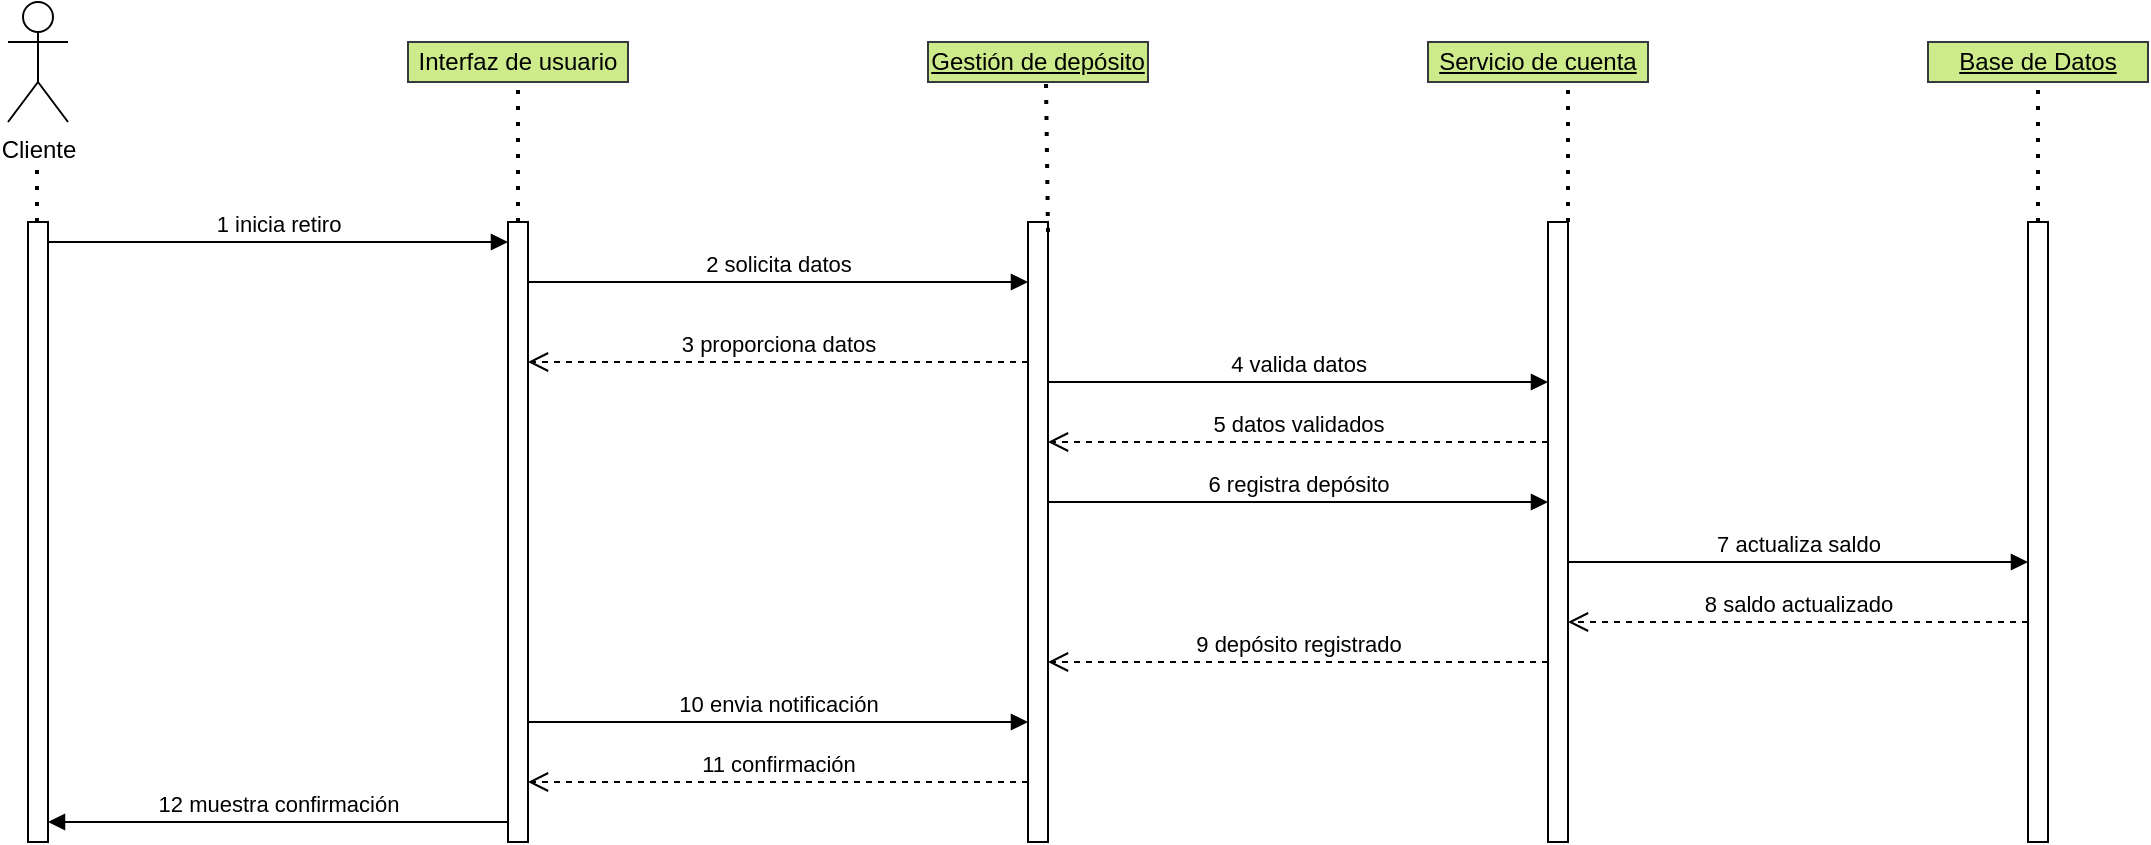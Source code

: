 <mxfile version="24.7.17">
  <diagram name="Página-1" id="N4vDohW7d_fsgCMTiujS">
    <mxGraphModel dx="1050" dy="530" grid="1" gridSize="10" guides="1" tooltips="1" connect="1" arrows="1" fold="1" page="1" pageScale="1" pageWidth="827" pageHeight="1169" math="0" shadow="0">
      <root>
        <mxCell id="0" />
        <mxCell id="1" parent="0" />
        <mxCell id="3qAQbPQhHcIwU9CrOdI6-3" value="Interfaz de usuario" style="html=1;whiteSpace=wrap;fillColor=#cdeb8b;strokeColor=#36393d;" parent="1" vertex="1">
          <mxGeometry x="240" y="80" width="110" height="20" as="geometry" />
        </mxCell>
        <mxCell id="3qAQbPQhHcIwU9CrOdI6-4" value="&lt;u&gt;Gestión de depósito&lt;/u&gt;" style="html=1;whiteSpace=wrap;fillColor=#cdeb8b;strokeColor=#36393d;" parent="1" vertex="1">
          <mxGeometry x="500" y="80" width="110" height="20" as="geometry" />
        </mxCell>
        <mxCell id="3qAQbPQhHcIwU9CrOdI6-5" value="Cliente" style="shape=umlActor;verticalLabelPosition=bottom;verticalAlign=top;html=1;outlineConnect=0;" parent="1" vertex="1">
          <mxGeometry x="40" y="60" width="30" height="60" as="geometry" />
        </mxCell>
        <mxCell id="3qAQbPQhHcIwU9CrOdI6-6" value="" style="html=1;points=[[0,0,0,0,5],[0,1,0,0,-5],[1,0,0,0,5],[1,1,0,0,-5]];perimeter=orthogonalPerimeter;outlineConnect=0;targetShapes=umlLifeline;portConstraint=eastwest;newEdgeStyle={&quot;curved&quot;:0,&quot;rounded&quot;:0};" parent="1" vertex="1">
          <mxGeometry x="50" y="170" width="10" height="310" as="geometry" />
        </mxCell>
        <mxCell id="3qAQbPQhHcIwU9CrOdI6-7" value="" style="html=1;points=[[0,0,0,0,5],[0,1,0,0,-5],[1,0,0,0,5],[1,1,0,0,-5]];perimeter=orthogonalPerimeter;outlineConnect=0;targetShapes=umlLifeline;portConstraint=eastwest;newEdgeStyle={&quot;curved&quot;:0,&quot;rounded&quot;:0};" parent="1" vertex="1">
          <mxGeometry x="290" y="170" width="10" height="310" as="geometry" />
        </mxCell>
        <mxCell id="3qAQbPQhHcIwU9CrOdI6-8" value="" style="html=1;points=[[0,0,0,0,5],[0,1,0,0,-5],[1,0,0,0,5],[1,1,0,0,-5]];perimeter=orthogonalPerimeter;outlineConnect=0;targetShapes=umlLifeline;portConstraint=eastwest;newEdgeStyle={&quot;curved&quot;:0,&quot;rounded&quot;:0};" parent="1" vertex="1">
          <mxGeometry x="550" y="170" width="10" height="310" as="geometry" />
        </mxCell>
        <mxCell id="3qAQbPQhHcIwU9CrOdI6-9" value="1 inicia retiro" style="html=1;verticalAlign=bottom;endArrow=block;curved=0;rounded=0;" parent="1" target="3qAQbPQhHcIwU9CrOdI6-7" edge="1">
          <mxGeometry width="80" relative="1" as="geometry">
            <mxPoint x="60" y="180" as="sourcePoint" />
            <mxPoint x="140" y="180" as="targetPoint" />
          </mxGeometry>
        </mxCell>
        <mxCell id="3qAQbPQhHcIwU9CrOdI6-10" value="2 solicita datos" style="html=1;verticalAlign=bottom;endArrow=block;curved=0;rounded=0;" parent="1" edge="1">
          <mxGeometry width="80" relative="1" as="geometry">
            <mxPoint x="300" y="200" as="sourcePoint" />
            <mxPoint x="550" y="200" as="targetPoint" />
          </mxGeometry>
        </mxCell>
        <mxCell id="3qAQbPQhHcIwU9CrOdI6-11" value="3 proporciona datos" style="html=1;verticalAlign=bottom;endArrow=open;dashed=1;endSize=8;curved=0;rounded=0;" parent="1" target="3qAQbPQhHcIwU9CrOdI6-7" edge="1">
          <mxGeometry relative="1" as="geometry">
            <mxPoint x="550" y="240" as="sourcePoint" />
            <mxPoint x="305" y="240" as="targetPoint" />
          </mxGeometry>
        </mxCell>
        <mxCell id="3qAQbPQhHcIwU9CrOdI6-14" value="" style="endArrow=none;dashed=1;html=1;dashPattern=1 3;strokeWidth=2;rounded=0;entryX=0.5;entryY=1;entryDx=0;entryDy=0;" parent="1" source="3qAQbPQhHcIwU9CrOdI6-7" target="3qAQbPQhHcIwU9CrOdI6-3" edge="1">
          <mxGeometry width="50" height="50" relative="1" as="geometry">
            <mxPoint x="295" y="150" as="sourcePoint" />
            <mxPoint x="390" y="260" as="targetPoint" />
          </mxGeometry>
        </mxCell>
        <mxCell id="3qAQbPQhHcIwU9CrOdI6-15" value="" style="endArrow=none;dashed=1;html=1;dashPattern=1 3;strokeWidth=2;rounded=0;entryX=0.5;entryY=1;entryDx=0;entryDy=0;" parent="1" source="3qAQbPQhHcIwU9CrOdI6-6" edge="1">
          <mxGeometry width="50" height="50" relative="1" as="geometry">
            <mxPoint x="54.5" y="215" as="sourcePoint" />
            <mxPoint x="54.5" y="140" as="targetPoint" />
          </mxGeometry>
        </mxCell>
        <mxCell id="3qAQbPQhHcIwU9CrOdI6-16" value="" style="endArrow=none;dashed=1;html=1;dashPattern=1 3;strokeWidth=2;rounded=0;entryX=0.5;entryY=1;entryDx=0;entryDy=0;exitX=1;exitY=0;exitDx=0;exitDy=5;exitPerimeter=0;" parent="1" source="3qAQbPQhHcIwU9CrOdI6-8" edge="1">
          <mxGeometry width="50" height="50" relative="1" as="geometry">
            <mxPoint x="559" y="160" as="sourcePoint" />
            <mxPoint x="559" y="100" as="targetPoint" />
          </mxGeometry>
        </mxCell>
        <mxCell id="3qAQbPQhHcIwU9CrOdI6-17" value="12 muestra confirmación" style="html=1;verticalAlign=bottom;endArrow=block;curved=0;rounded=0;entryX=1;entryY=1;entryDx=0;entryDy=-5;entryPerimeter=0;" parent="1" edge="1">
          <mxGeometry width="80" relative="1" as="geometry">
            <mxPoint x="290" y="470" as="sourcePoint" />
            <mxPoint x="60" y="470" as="targetPoint" />
          </mxGeometry>
        </mxCell>
        <mxCell id="3qAQbPQhHcIwU9CrOdI6-18" value="&lt;u&gt;Servicio de cuenta&lt;/u&gt;" style="html=1;whiteSpace=wrap;fillColor=#cdeb8b;strokeColor=#36393d;" parent="1" vertex="1">
          <mxGeometry x="750" y="80" width="110" height="20" as="geometry" />
        </mxCell>
        <mxCell id="3qAQbPQhHcIwU9CrOdI6-19" value="" style="html=1;points=[[0,0,0,0,5],[0,1,0,0,-5],[1,0,0,0,5],[1,1,0,0,-5]];perimeter=orthogonalPerimeter;outlineConnect=0;targetShapes=umlLifeline;portConstraint=eastwest;newEdgeStyle={&quot;curved&quot;:0,&quot;rounded&quot;:0};" parent="1" vertex="1">
          <mxGeometry x="810" y="170" width="10" height="310" as="geometry" />
        </mxCell>
        <mxCell id="3qAQbPQhHcIwU9CrOdI6-20" value="" style="endArrow=none;dashed=1;html=1;dashPattern=1 3;strokeWidth=2;rounded=0;exitX=1;exitY=0;exitDx=0;exitDy=0;exitPerimeter=0;" parent="1" source="3qAQbPQhHcIwU9CrOdI6-19" edge="1">
          <mxGeometry width="50" height="50" relative="1" as="geometry">
            <mxPoint x="812" y="170" as="sourcePoint" />
            <mxPoint x="820" y="101" as="targetPoint" />
          </mxGeometry>
        </mxCell>
        <mxCell id="3qAQbPQhHcIwU9CrOdI6-21" value="4 valida datos" style="html=1;verticalAlign=bottom;endArrow=block;curved=0;rounded=0;" parent="1" edge="1">
          <mxGeometry width="80" relative="1" as="geometry">
            <mxPoint x="560" y="250" as="sourcePoint" />
            <mxPoint x="810" y="250" as="targetPoint" />
          </mxGeometry>
        </mxCell>
        <mxCell id="3qAQbPQhHcIwU9CrOdI6-22" value="5 datos validados" style="html=1;verticalAlign=bottom;endArrow=open;dashed=1;endSize=8;curved=0;rounded=0;" parent="1" edge="1">
          <mxGeometry relative="1" as="geometry">
            <mxPoint x="810" y="280" as="sourcePoint" />
            <mxPoint x="560" y="280" as="targetPoint" />
          </mxGeometry>
        </mxCell>
        <mxCell id="3qAQbPQhHcIwU9CrOdI6-27" value="9 depósito registrado" style="html=1;verticalAlign=bottom;endArrow=open;dashed=1;endSize=8;curved=0;rounded=0;" parent="1" edge="1">
          <mxGeometry relative="1" as="geometry">
            <mxPoint x="810" y="390" as="sourcePoint" />
            <mxPoint x="560" y="390" as="targetPoint" />
            <Array as="points">
              <mxPoint x="690" y="390" />
            </Array>
          </mxGeometry>
        </mxCell>
        <mxCell id="3qAQbPQhHcIwU9CrOdI6-28" value="10 envia notificación" style="html=1;verticalAlign=bottom;endArrow=block;curved=0;rounded=0;" parent="1" edge="1">
          <mxGeometry width="80" relative="1" as="geometry">
            <mxPoint x="300" y="420" as="sourcePoint" />
            <mxPoint x="550" y="420" as="targetPoint" />
          </mxGeometry>
        </mxCell>
        <mxCell id="3qAQbPQhHcIwU9CrOdI6-32" value="&lt;u&gt;Base de Datos&lt;/u&gt;" style="html=1;whiteSpace=wrap;fillColor=#cdeb8b;strokeColor=#36393d;" parent="1" vertex="1">
          <mxGeometry x="1000" y="80" width="110" height="20" as="geometry" />
        </mxCell>
        <mxCell id="3qAQbPQhHcIwU9CrOdI6-33" value="" style="html=1;points=[[0,0,0,0,5],[0,1,0,0,-5],[1,0,0,0,5],[1,1,0,0,-5]];perimeter=orthogonalPerimeter;outlineConnect=0;targetShapes=umlLifeline;portConstraint=eastwest;newEdgeStyle={&quot;curved&quot;:0,&quot;rounded&quot;:0};" parent="1" vertex="1">
          <mxGeometry x="1050" y="170" width="10" height="310" as="geometry" />
        </mxCell>
        <mxCell id="3qAQbPQhHcIwU9CrOdI6-36" value="7 actualiza saldo" style="html=1;verticalAlign=bottom;endArrow=block;curved=0;rounded=0;" parent="1" edge="1">
          <mxGeometry width="80" relative="1" as="geometry">
            <mxPoint x="820" y="340" as="sourcePoint" />
            <mxPoint x="1050" y="340" as="targetPoint" />
          </mxGeometry>
        </mxCell>
        <mxCell id="3qAQbPQhHcIwU9CrOdI6-37" value="8 saldo actualizado" style="html=1;verticalAlign=bottom;endArrow=open;dashed=1;endSize=8;curved=0;rounded=0;" parent="1" edge="1">
          <mxGeometry relative="1" as="geometry">
            <mxPoint x="1050" y="370" as="sourcePoint" />
            <mxPoint x="820" y="370" as="targetPoint" />
            <Array as="points">
              <mxPoint x="950" y="370" />
            </Array>
          </mxGeometry>
        </mxCell>
        <mxCell id="3qAQbPQhHcIwU9CrOdI6-38" value="11 confirmación" style="html=1;verticalAlign=bottom;endArrow=open;dashed=1;endSize=8;curved=0;rounded=0;" parent="1" edge="1">
          <mxGeometry relative="1" as="geometry">
            <mxPoint x="550" y="450" as="sourcePoint" />
            <mxPoint x="300" y="450" as="targetPoint" />
            <Array as="points">
              <mxPoint x="419" y="450" />
            </Array>
          </mxGeometry>
        </mxCell>
        <mxCell id="3qAQbPQhHcIwU9CrOdI6-42" value="" style="endArrow=none;dashed=1;html=1;dashPattern=1 3;strokeWidth=2;rounded=0;" parent="1" edge="1">
          <mxGeometry width="50" height="50" relative="1" as="geometry">
            <mxPoint x="1055" y="170" as="sourcePoint" />
            <mxPoint x="1055" y="101" as="targetPoint" />
          </mxGeometry>
        </mxCell>
        <mxCell id="3qAQbPQhHcIwU9CrOdI6-44" value="6 registra depósito" style="html=1;verticalAlign=bottom;endArrow=block;curved=0;rounded=0;" parent="1" edge="1">
          <mxGeometry width="80" relative="1" as="geometry">
            <mxPoint x="560" y="310" as="sourcePoint" />
            <mxPoint x="810" y="310" as="targetPoint" />
          </mxGeometry>
        </mxCell>
      </root>
    </mxGraphModel>
  </diagram>
</mxfile>
